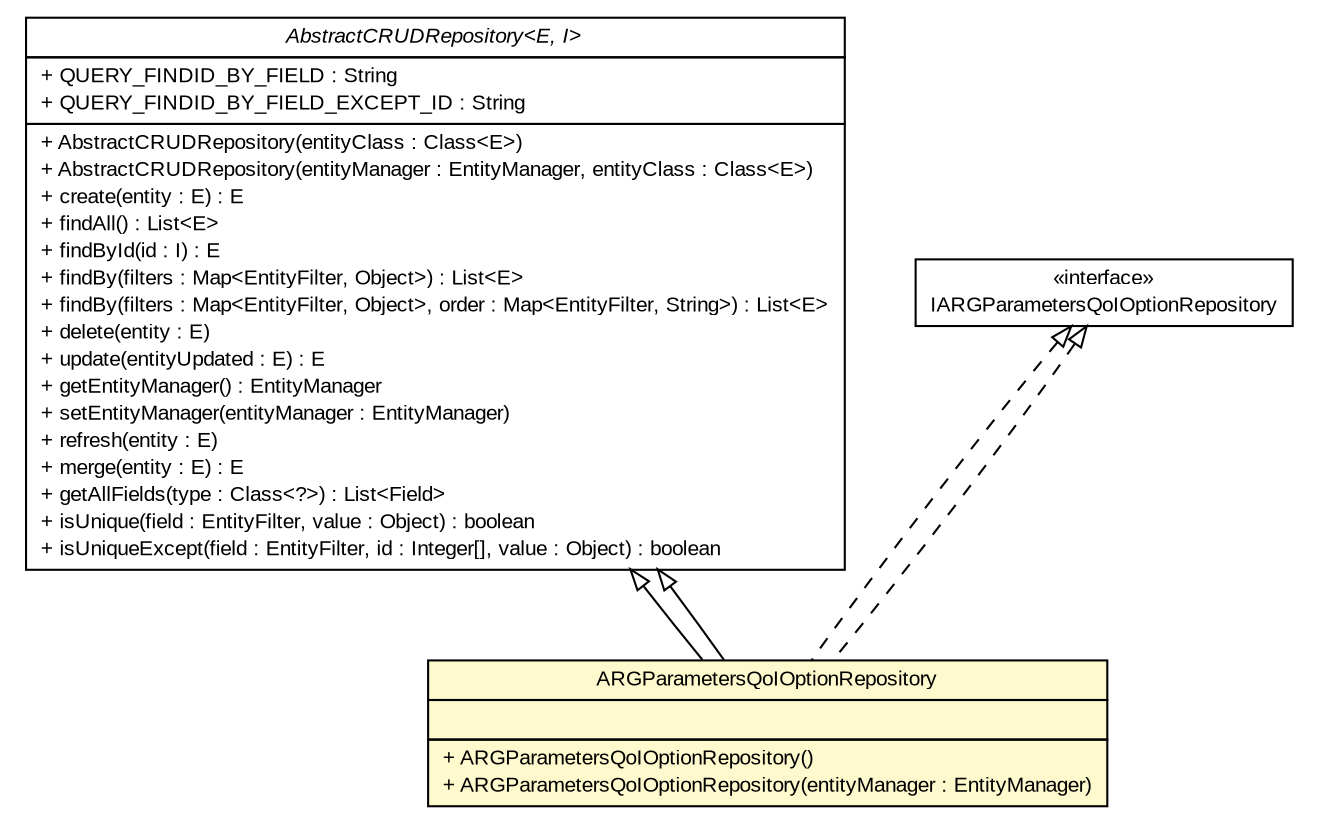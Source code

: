 #!/usr/local/bin/dot
#
# Class diagram 
# Generated by UMLGraph version R5_6-24-gf6e263 (http://www.umlgraph.org/)
#

digraph G {
	edge [fontname="arial",fontsize=10,labelfontname="arial",labelfontsize=10];
	node [fontname="arial",fontsize=10,shape=plaintext];
	nodesep=0.25;
	ranksep=0.5;
	// gov.sandia.cf.dao.AbstractCRUDRepository<E, I>
	c44130 [label=<<table title="gov.sandia.cf.dao.AbstractCRUDRepository" border="0" cellborder="1" cellspacing="0" cellpadding="2" port="p" href="../AbstractCRUDRepository.html">
		<tr><td><table border="0" cellspacing="0" cellpadding="1">
<tr><td align="center" balign="center"><font face="arial italic"> AbstractCRUDRepository&lt;E, I&gt; </font></td></tr>
		</table></td></tr>
		<tr><td><table border="0" cellspacing="0" cellpadding="1">
<tr><td align="left" balign="left"> + QUERY_FINDID_BY_FIELD : String </td></tr>
<tr><td align="left" balign="left"> + QUERY_FINDID_BY_FIELD_EXCEPT_ID : String </td></tr>
		</table></td></tr>
		<tr><td><table border="0" cellspacing="0" cellpadding="1">
<tr><td align="left" balign="left"> + AbstractCRUDRepository(entityClass : Class&lt;E&gt;) </td></tr>
<tr><td align="left" balign="left"> + AbstractCRUDRepository(entityManager : EntityManager, entityClass : Class&lt;E&gt;) </td></tr>
<tr><td align="left" balign="left"> + create(entity : E) : E </td></tr>
<tr><td align="left" balign="left"> + findAll() : List&lt;E&gt; </td></tr>
<tr><td align="left" balign="left"> + findById(id : I) : E </td></tr>
<tr><td align="left" balign="left"> + findBy(filters : Map&lt;EntityFilter, Object&gt;) : List&lt;E&gt; </td></tr>
<tr><td align="left" balign="left"> + findBy(filters : Map&lt;EntityFilter, Object&gt;, order : Map&lt;EntityFilter, String&gt;) : List&lt;E&gt; </td></tr>
<tr><td align="left" balign="left"> + delete(entity : E) </td></tr>
<tr><td align="left" balign="left"> + update(entityUpdated : E) : E </td></tr>
<tr><td align="left" balign="left"> + getEntityManager() : EntityManager </td></tr>
<tr><td align="left" balign="left"> + setEntityManager(entityManager : EntityManager) </td></tr>
<tr><td align="left" balign="left"> + refresh(entity : E) </td></tr>
<tr><td align="left" balign="left"> + merge(entity : E) : E </td></tr>
<tr><td align="left" balign="left"> + getAllFields(type : Class&lt;?&gt;) : List&lt;Field&gt; </td></tr>
<tr><td align="left" balign="left"> + isUnique(field : EntityFilter, value : Object) : boolean </td></tr>
<tr><td align="left" balign="left"> + isUniqueExcept(field : EntityFilter, id : Integer[], value : Object) : boolean </td></tr>
		</table></td></tr>
		</table>>, URL="../AbstractCRUDRepository.html", fontname="arial", fontcolor="black", fontsize=10.0];
	// gov.sandia.cf.dao.IARGParametersQoIOptionRepository
	c44136 [label=<<table title="gov.sandia.cf.dao.IARGParametersQoIOptionRepository" border="0" cellborder="1" cellspacing="0" cellpadding="2" port="p" href="../IARGParametersQoIOptionRepository.html">
		<tr><td><table border="0" cellspacing="0" cellpadding="1">
<tr><td align="center" balign="center"> &#171;interface&#187; </td></tr>
<tr><td align="center" balign="center"> IARGParametersQoIOptionRepository </td></tr>
		</table></td></tr>
		</table>>, URL="../IARGParametersQoIOptionRepository.html", fontname="arial", fontcolor="black", fontsize=10.0];
	// gov.sandia.cf.dao.impl.ARGParametersQoIOptionRepository
	c44154 [label=<<table title="gov.sandia.cf.dao.impl.ARGParametersQoIOptionRepository" border="0" cellborder="1" cellspacing="0" cellpadding="2" port="p" bgcolor="lemonChiffon" href="./ARGParametersQoIOptionRepository.html">
		<tr><td><table border="0" cellspacing="0" cellpadding="1">
<tr><td align="center" balign="center"> ARGParametersQoIOptionRepository </td></tr>
		</table></td></tr>
		<tr><td><table border="0" cellspacing="0" cellpadding="1">
<tr><td align="left" balign="left">  </td></tr>
		</table></td></tr>
		<tr><td><table border="0" cellspacing="0" cellpadding="1">
<tr><td align="left" balign="left"> + ARGParametersQoIOptionRepository() </td></tr>
<tr><td align="left" balign="left"> + ARGParametersQoIOptionRepository(entityManager : EntityManager) </td></tr>
		</table></td></tr>
		</table>>, URL="./ARGParametersQoIOptionRepository.html", fontname="arial", fontcolor="black", fontsize=10.0];
	//gov.sandia.cf.dao.impl.ARGParametersQoIOptionRepository extends gov.sandia.cf.dao.AbstractCRUDRepository<gov.sandia.cf.model.ARGParametersQoIOption, java.lang.Integer>
	c44130:p -> c44154:p [dir=back,arrowtail=empty];
	//gov.sandia.cf.dao.impl.ARGParametersQoIOptionRepository implements gov.sandia.cf.dao.IARGParametersQoIOptionRepository
	c44136:p -> c44154:p [dir=back,arrowtail=empty,style=dashed];
	//gov.sandia.cf.dao.impl.ARGParametersQoIOptionRepository extends gov.sandia.cf.dao.AbstractCRUDRepository<gov.sandia.cf.model.ARGParametersQoIOption, java.lang.Integer>
	c44130:p -> c44154:p [dir=back,arrowtail=empty];
	//gov.sandia.cf.dao.impl.ARGParametersQoIOptionRepository implements gov.sandia.cf.dao.IARGParametersQoIOptionRepository
	c44136:p -> c44154:p [dir=back,arrowtail=empty,style=dashed];
}

